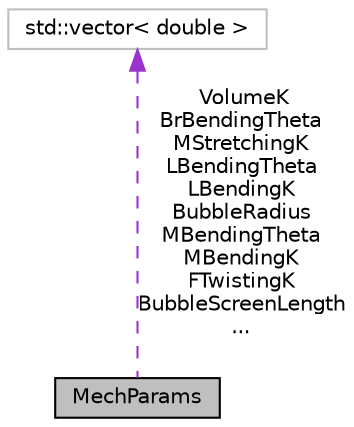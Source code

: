 digraph "MechParams"
{
 // INTERACTIVE_SVG=YES
  edge [fontname="Helvetica",fontsize="10",labelfontname="Helvetica",labelfontsize="10"];
  node [fontname="Helvetica",fontsize="10",shape=record];
  Node1 [label="MechParams",height=0.2,width=0.4,color="black", fillcolor="grey75", style="filled", fontcolor="black"];
  Node2 -> Node1 [dir="back",color="darkorchid3",fontsize="10",style="dashed",label=" VolumeK\nBrBendingTheta\nMStretchingK\nLBendingTheta\nLBendingK\nBubbleRadius\nMBendingTheta\nMBendingK\nFTwistingK\nBubbleScreenLength\n..." ,fontname="Helvetica"];
  Node2 [label="std::vector\< double \>",height=0.2,width=0.4,color="grey75", fillcolor="white", style="filled"];
}
